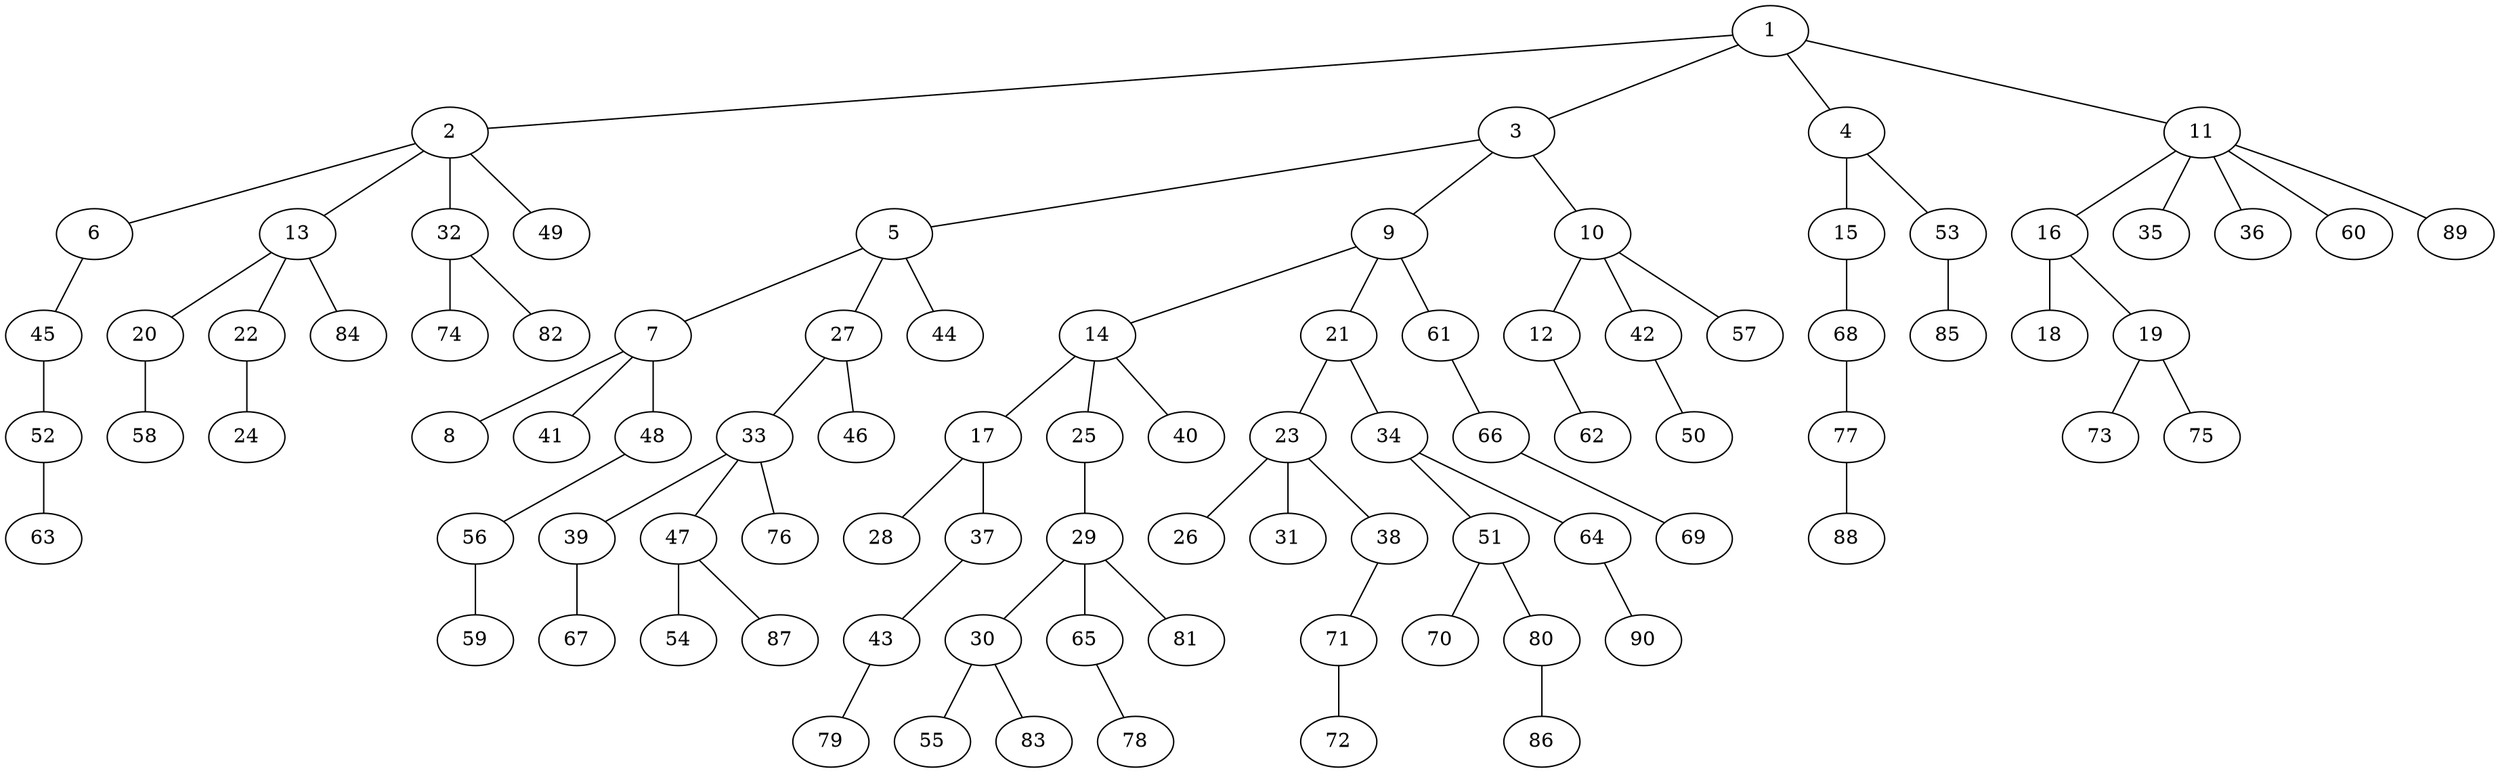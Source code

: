 graph graphname {1--2
1--3
1--4
1--11
2--6
2--13
2--32
2--49
3--5
3--9
3--10
4--15
4--53
5--7
5--27
5--44
6--45
7--8
7--41
7--48
9--14
9--21
9--61
10--12
10--42
10--57
11--16
11--35
11--36
11--60
11--89
12--62
13--20
13--22
13--84
14--17
14--25
14--40
15--68
16--18
16--19
17--28
17--37
19--73
19--75
20--58
21--23
21--34
22--24
23--26
23--31
23--38
25--29
27--33
27--46
29--30
29--65
29--81
30--55
30--83
32--74
32--82
33--39
33--47
33--76
34--51
34--64
37--43
38--71
39--67
42--50
43--79
45--52
47--54
47--87
48--56
51--70
51--80
52--63
53--85
56--59
61--66
64--90
65--78
66--69
68--77
71--72
77--88
80--86
}